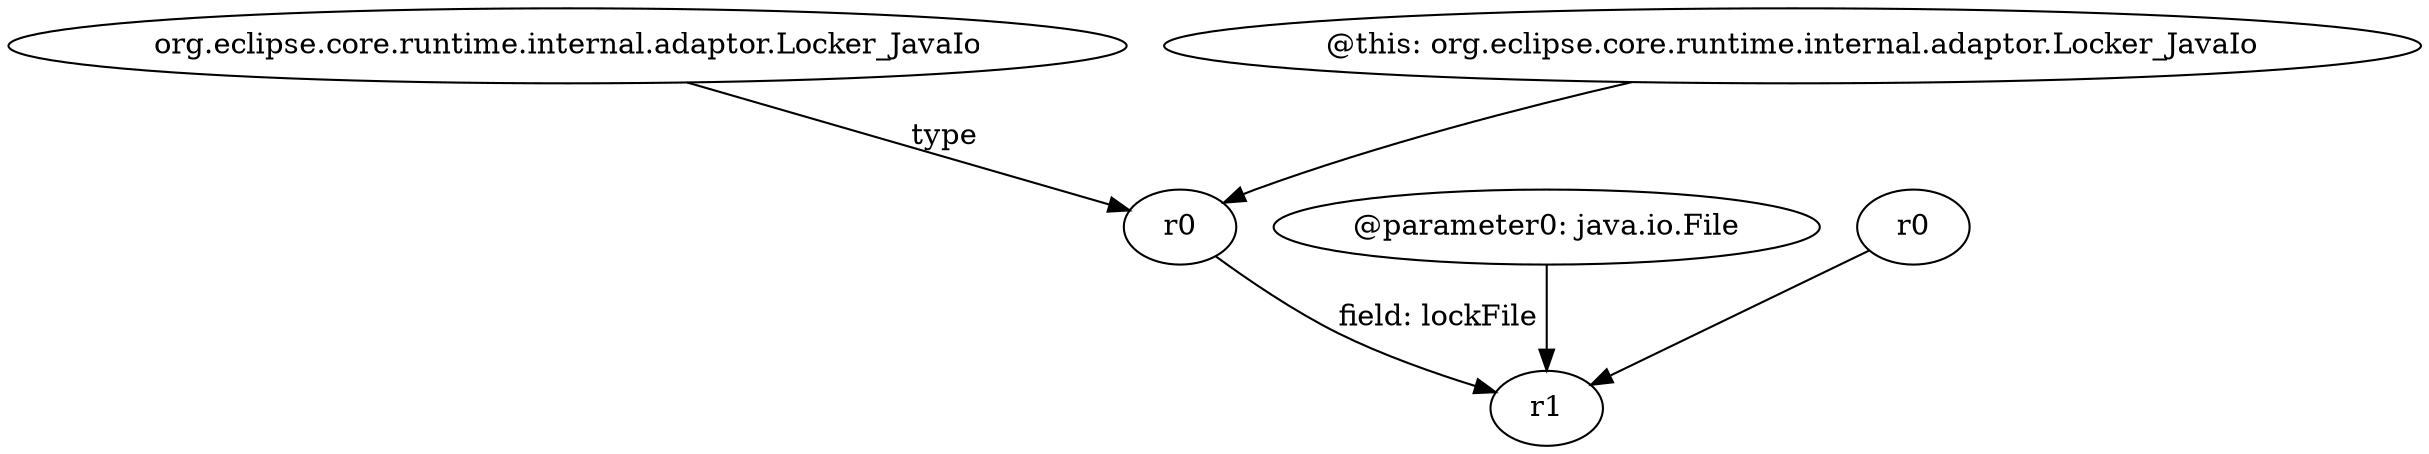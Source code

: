 digraph g {
0[label="org.eclipse.core.runtime.internal.adaptor.Locker_JavaIo"]
1[label="r0"]
0->1[label="type"]
2[label="@parameter0: java.io.File"]
3[label="r1"]
2->3[label=""]
4[label="r0"]
4->3[label=""]
1->3[label="field: lockFile"]
5[label="@this: org.eclipse.core.runtime.internal.adaptor.Locker_JavaIo"]
5->1[label=""]
}